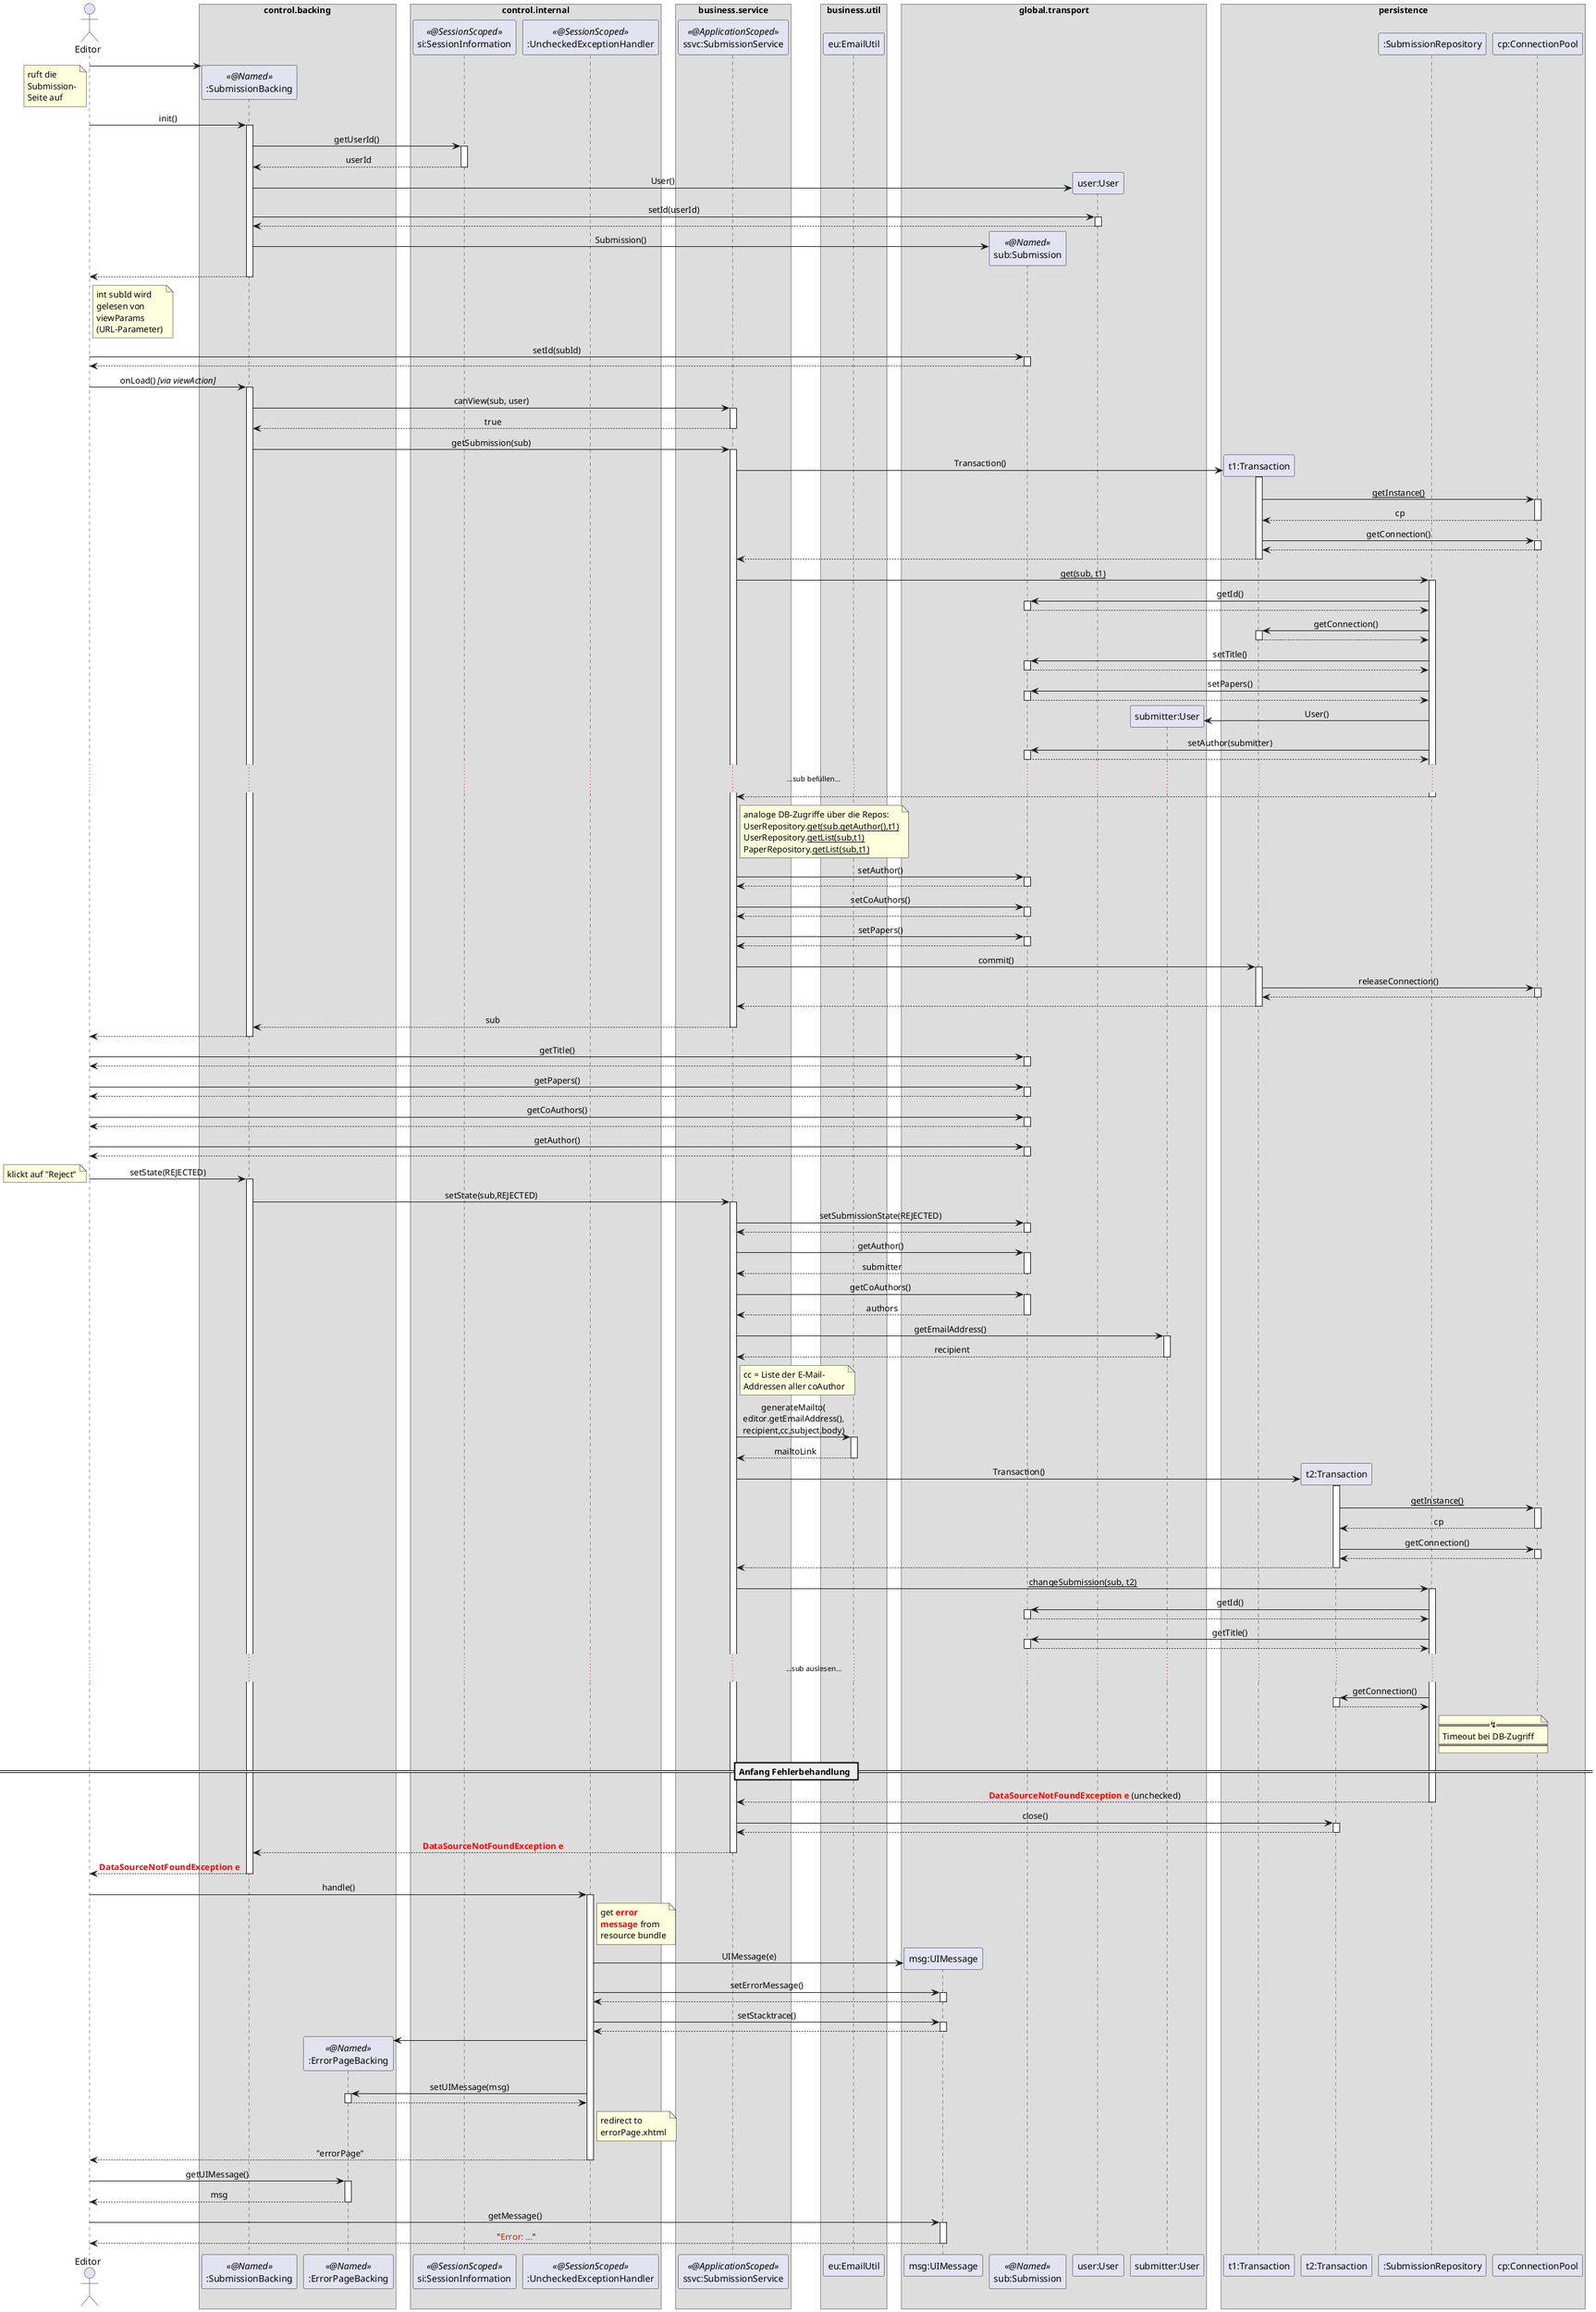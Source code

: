 @startuml
'https://plantuml.com/sequence-diagram

'!theme aws-orange
skinparam sequenceMessageAlign center
skinparam BoxPadding 10
'skinparam LifelineStrategy nosolid
'autonumber
'autoactivate on
'hide footbox

actor Editor as editor

box "control.backing"
    participant ":SubmissionBacking" as sb << @Named >>
    participant ":ErrorPageBacking" as epb << @Named >>
end box
box "control.internal"
    participant "si:SessionInformation" as si << @SessionScoped >>
    participant ":UncheckedExceptionHandler" as eh << @SessionScoped >>
end box
'box "???"
'    participant ":ResourceBundle" as rscBundle
'end box
box "business.service"
    participant "ssvc:SubmissionService" as ssvc << @ApplicationScoped >>
end box
box "business.util"
    participant "eu:EmailUtil" as eu
end box
box "global.transport"
    participant "msg:UIMessage" as msg
    participant "sub:Submission" as sub << @Named >>
    participant "user:User" as usr
'    participant "paper:Paper" as paper
    participant "submitter:User" as submitter
end box
box persistence
    participant "t1:Transaction" as t1
    participant "t2:Transaction" as t2
    participant ":SubmissionRepository" as sr
    participant "cp:ConnectionPool" as cp
end box

create sb
editor -> sb
note left
    ruft die
    Submission-
    Seite auf
end note
editor -> sb : init()
activate sb
    sb -> si ++ : getUserId()
    return userId
    sb -> usr ** : User()
    sb -> usr ++ : setId(userId)
    return
    sb -> sub ** : Submission()
return

note right of editor
    int subId wird
    gelesen von
    viewParams
    (URL-Parameter)
end note
editor -> sub ++ : setId(subId)
return

editor -> sb ++ : onLoad() //[via viewAction]//
    sb -> ssvc ++ : canView(sub, user)
    return true

    sb -> ssvc : getSubmission(sub)
    activate ssvc
        ssvc -> t1 ** : Transaction()
        activate t1
            t1 -> cp : __getInstance()__
            activate cp
            return cp
            t1 -> cp : getConnection()
            activate cp
            return
        return
        ssvc -> sr : __get(sub, t1)__
        activate sr
            sr -> sub : getId()
            activate sub
            return
            sr -> t1 ++ : getConnection()
            return
            sr -> sub : setTitle()
            activate sub
            return
            sr -> sub : setPapers()
            activate sub
            return
            sr -> submitter ** : User()
            sr -> sub : setAuthor(submitter)
            activate sub
            return
            ......sub befüllen......
        return
        note right of ssvc
            analoge DB-Zugriffe über die Repos:
            UserRepository.__get(sub.getAuthor(),t1)__
            UserRepository.__getList(sub,t1)__
            PaperRepository.__getList(sub,t1)__
        end note
        ssvc -> sub ++ : setAuthor()
                return
                ssvc -> sub ++ : setCoAuthors()
                return
                ssvc -> sub ++ : setPapers()
                return
        ssvc -> t1 ++ : commit()
            t1 -> cp ++ : releaseConnection()
            return
        return
'        destroy t1
    return sub
return

editor -> sub ++ : getTitle()
return
editor -> sub ++ : getPapers()
return
editor -> sub ++ : getCoAuthors()
return
editor -> sub ++ : getAuthor()
return


editor -> sb : setState(REJECTED)
note left
    klickt auf "Reject"
end note
activate sb
    sb -> ssvc : setState(sub,REJECTED)
    activate ssvc
        ssvc -> sub ++ : setSubmissionState(REJECTED)
        return
        ssvc -> sub : getAuthor()
        activate sub
        return submitter
        ssvc -> sub : getCoAuthors()
        activate sub
        return authors
        ssvc -> submitter : getEmailAddress()
        activate submitter
        return recipient
        note right of ssvc
            cc = Liste der E-Mail-
            Addressen aller coAuthor
        end note
'        subService -> rscBundle : getRejectionEmailSubject()
'        activate rscBundle
'        return subject
'        subService -> rscBundle : getRejectionEmailBody()
'        activate rscBundle
'        return body

        ssvc -> eu : generateMailto(\neditor.getEmailAddress(),\nrecipient,cc,subject,body)
        activate eu
        return mailtoLink

        ssvc -> t2 ** : Transaction()
        activate t2
            t2 -> cp : __getInstance()__
            activate cp
            return cp
            t2 -> cp : getConnection()
            activate cp
            return
        return

        ssvc -> sr : __changeSubmission(sub, t2)__
        activate sr
            sr -> sub ++ : getId()
            return
            sr -> sub ++ : getTitle()
            return
'            sr -> sub ++ : getPapers()
'            return
            ......sub auslesen......
            sr -> t2 ++ : getConnection()
            return

        note right of sr
        == ↯ ==
        Timeout bei DB-Zugriff
        ====
        end note

== Anfang Fehlerbehandlung ==
        return <font color=red><b>DataSourceNotFoundException e</b></font> (unchecked)

        ssvc -> t2 ++ : close()
        return

    return <font color=red><b>DataSourceNotFoundException e
return <font color=red><b>DataSourceNotFoundException e

editor -> eh ++ : handle()
    note right of eh
    get <font color=red><b>error</b></font>
    <font color=red><b>message</b></font> from
    resource bundle
    end note

    eh -> msg ** : UIMessage(e)
    eh -> msg ++ : setErrorMessage()
    return
    eh -> msg ++ : setStacktrace()
    return

    eh -> epb **
    eh -> epb ++ : setUIMessage(msg)
    return

    note right of eh
    redirect to
    errorPage.xhtml
    end note

return "errorPage"

editor -> epb ++ : getUIMessage()
return msg
editor -> msg ++ : getMessage()
return "<font color=red>Error: ...</font>"

'note left
'Die Ablehnung war
'nicht erfolgreich
'end note


@enduml
